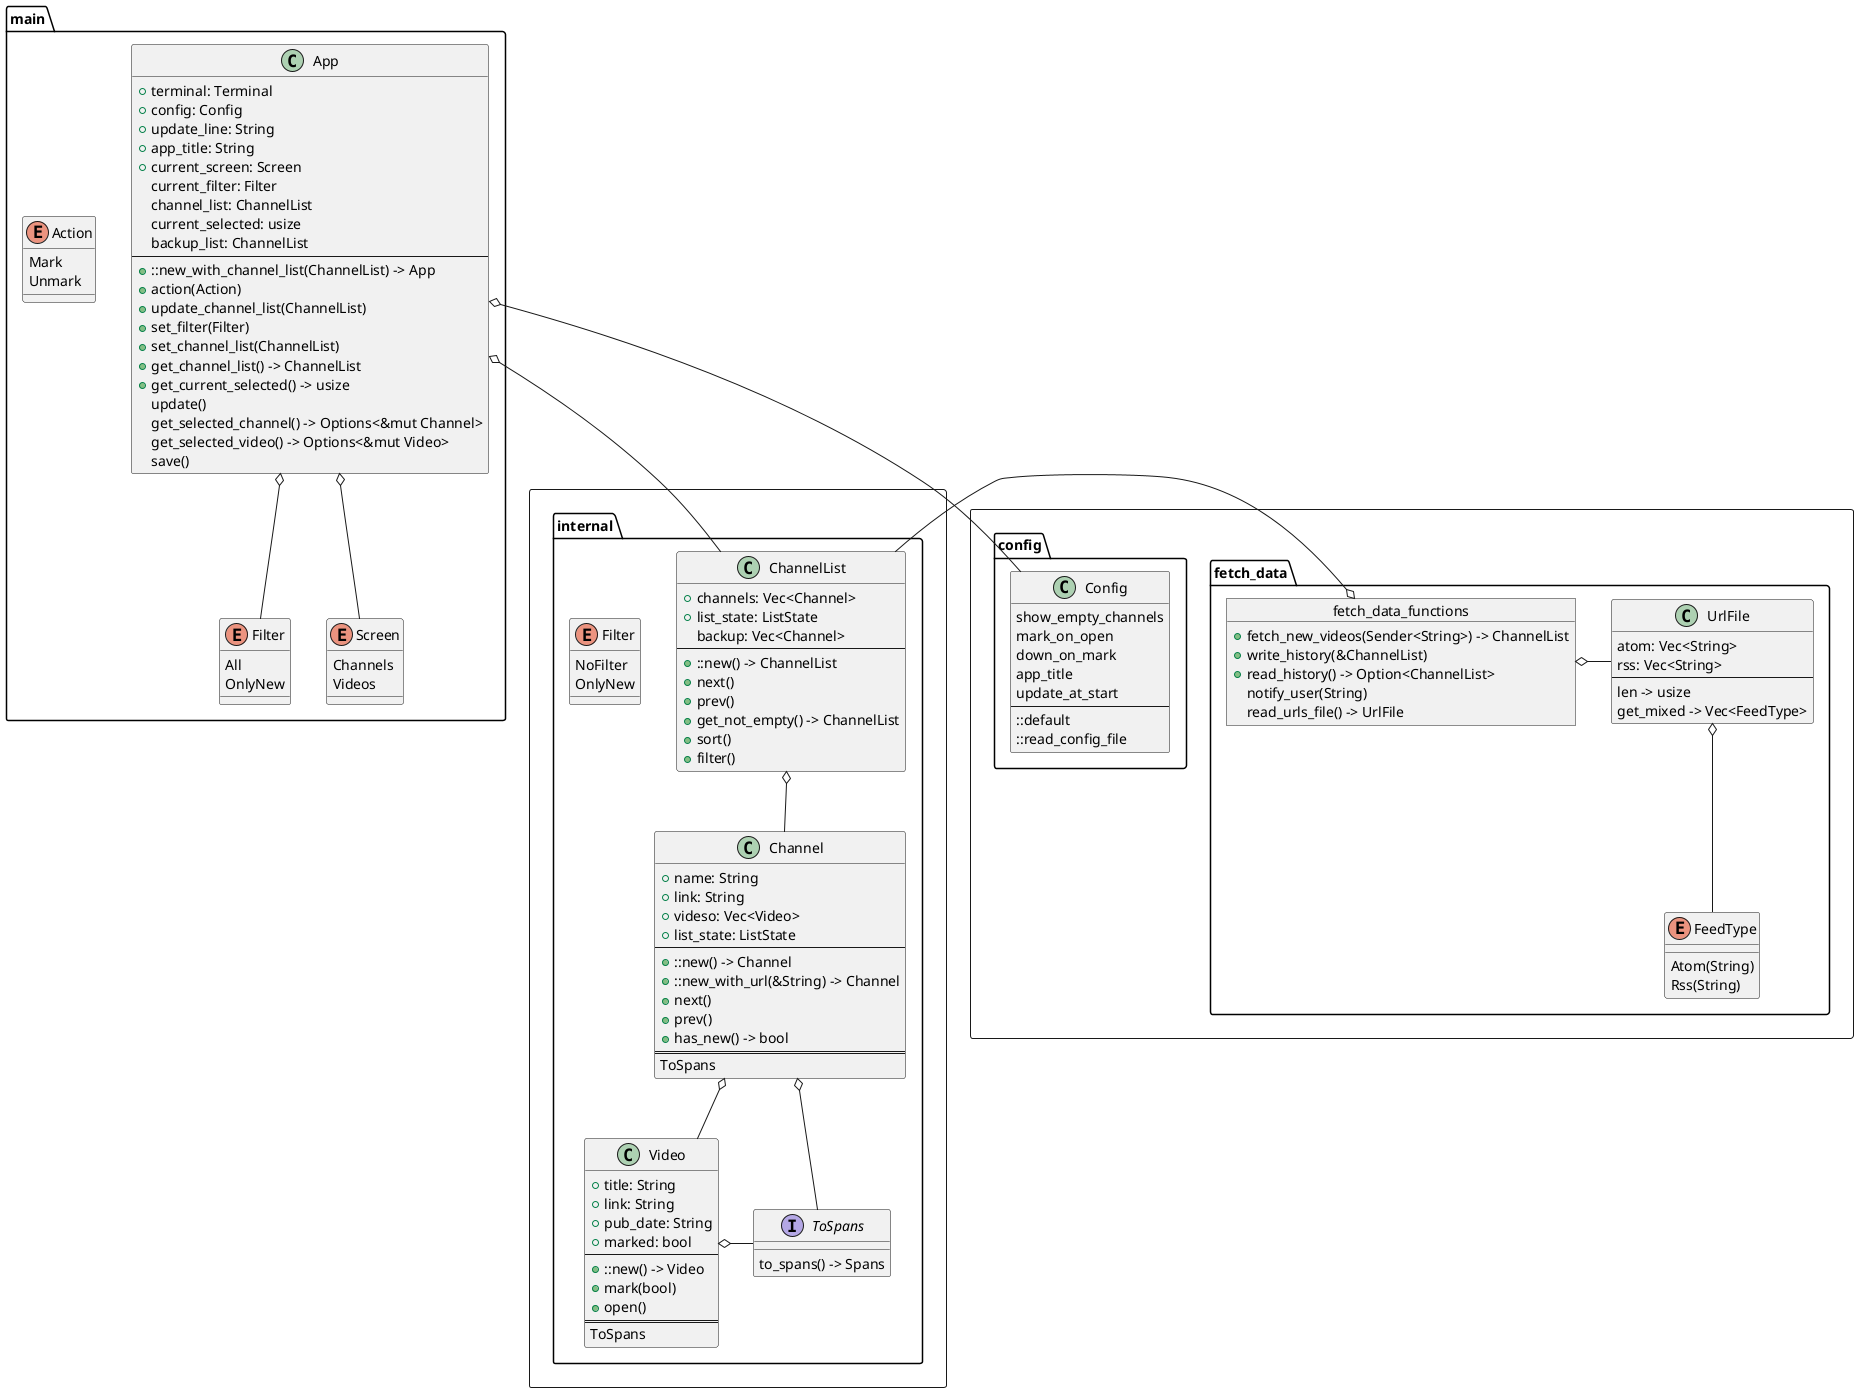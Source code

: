 @startuml

package main {
	class App {
		+ terminal: Terminal
		+ config: Config
		+ update_line: String
		+ app_title: String
		+ current_screen: Screen
		current_filter: Filter
		channel_list: ChannelList
		current_selected: usize
		backup_list: ChannelList
		---
		+ ::new_with_channel_list(ChannelList) -> App
		+ action(Action)
		+ update_channel_list(ChannelList)
		+ set_filter(Filter)
		+ set_channel_list(ChannelList)
		+ get_channel_list() -> ChannelList
		+ get_current_selected() -> usize
		update()
		get_selected_channel() -> Options<&mut Channel>
		get_selected_video() -> Options<&mut Video>
		save()
	}

	enum Action {
		Mark
		Unmark
	}

	enum Filter {
		All
		OnlyNew
	}
	enum Screen {
		Channels
		Videos
	}

	App o-- Screen
	App o-- Filter

}
rectangle {
	package internal {
		enum Filter {
			NoFilter
			OnlyNew
		}
		interface ToSpans {
			to_spans() -> Spans
		}
		class ChannelList {
			+ channels: Vec<Channel>
			+ list_state: ListState
			backup: Vec<Channel>
			---
			+ ::new() -> ChannelList
			+ next()
			+ prev()
			+ get_not_empty() -> ChannelList
			+ sort()
			+ filter()
		}
		class Channel {
			+ name: String
			+ link: String
			+ videso: Vec<Video>
			+ list_state: ListState
			---
			+ ::new() -> Channel
			+ ::new_with_url(&String) -> Channel
			+ next()
			+ prev()
			+ has_new() -> bool
			===
			ToSpans
		}
		class Video {
			+ title: String
			+ link: String
			+ pub_date: String
			+ marked: bool
			---
			+ ::new() -> Video
			+ mark(bool)
			+ open()
			===
			ToSpans
		}
	}

	ChannelList o-- Channel
	Channel o-- Video
	Channel o- ToSpans
	Video o- ToSpans
}

rectangle {
	package fetch_data {
		class UrlFile {
			atom: Vec<String>
			rss: Vec<String>
			---
			len -> usize
			get_mixed -> Vec<FeedType>
		}

		enum FeedType {
			Atom(String)
			Rss(String)
		}

		object fetch_data_functions {
			+ fetch_new_videos(Sender<String>) -> ChannelList
			+ write_history(&ChannelList)
			+ read_history() -> Option<ChannelList>
			notify_user(String)
			read_urls_file() -> UrlFile
			
		}
	}

	UrlFile o-- FeedType
	fetch_data_functions o- UrlFile

	package config {
		class Config {
			show_empty_channels
			mark_on_open
			down_on_mark
			app_title
			update_at_start
			---
			::default
			::read_config_file
		}
	}
}

App o-- Config
App o- ChannelList
fetch_data_functions o- ChannelList

@enduml
